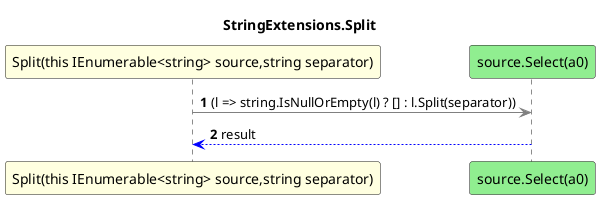 @startuml StringExtensions.Split
title StringExtensions.Split
participant "Split(this IEnumerable<string> source,string separator)" as Split_p0_p1 #LightYellow
participant "source.Select(a0)" as source_Select_a0 #LightGreen
autonumber
Split_p0_p1 -[#grey]> source_Select_a0 : (l => string.IsNullOrEmpty(l) ? [] : l.Split(separator))
source_Select_a0 -[#blue]-> Split_p0_p1 : result
@enduml
